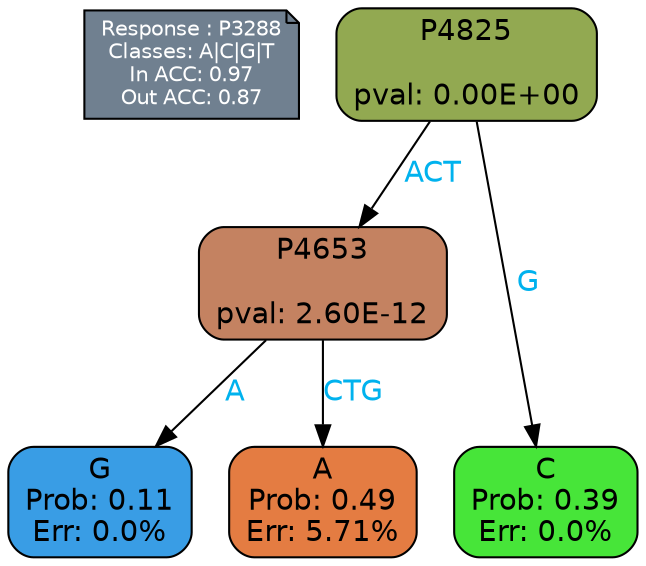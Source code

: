 digraph Tree {
node [shape=box, style="filled, rounded", color="black", fontname=helvetica] ;
graph [ranksep=equally, splines=polylines, bgcolor=transparent, dpi=600] ;
edge [fontname=helvetica] ;
LEGEND [label="Response : P3288
Classes: A|C|G|T
In ACC: 0.97
Out ACC: 0.87
",shape=note,align=left,style=filled,fillcolor="slategray",fontcolor="white",fontsize=10];1 [label="P4825

pval: 0.00E+00", fillcolor="#92a951"] ;
2 [label="P4653

pval: 2.60E-12", fillcolor="#c48261"] ;
3 [label="G
Prob: 0.11
Err: 0.0%", fillcolor="#399de5"] ;
4 [label="A
Prob: 0.49
Err: 5.71%", fillcolor="#e47c42"] ;
5 [label="C
Prob: 0.39
Err: 0.0%", fillcolor="#47e539"] ;
1 -> 2 [label="ACT",fontcolor=deepskyblue2] ;
1 -> 5 [label="G",fontcolor=deepskyblue2] ;
2 -> 3 [label="A",fontcolor=deepskyblue2] ;
2 -> 4 [label="CTG",fontcolor=deepskyblue2] ;
{rank = same; 3;4;5;}{rank = same; LEGEND;1;}}